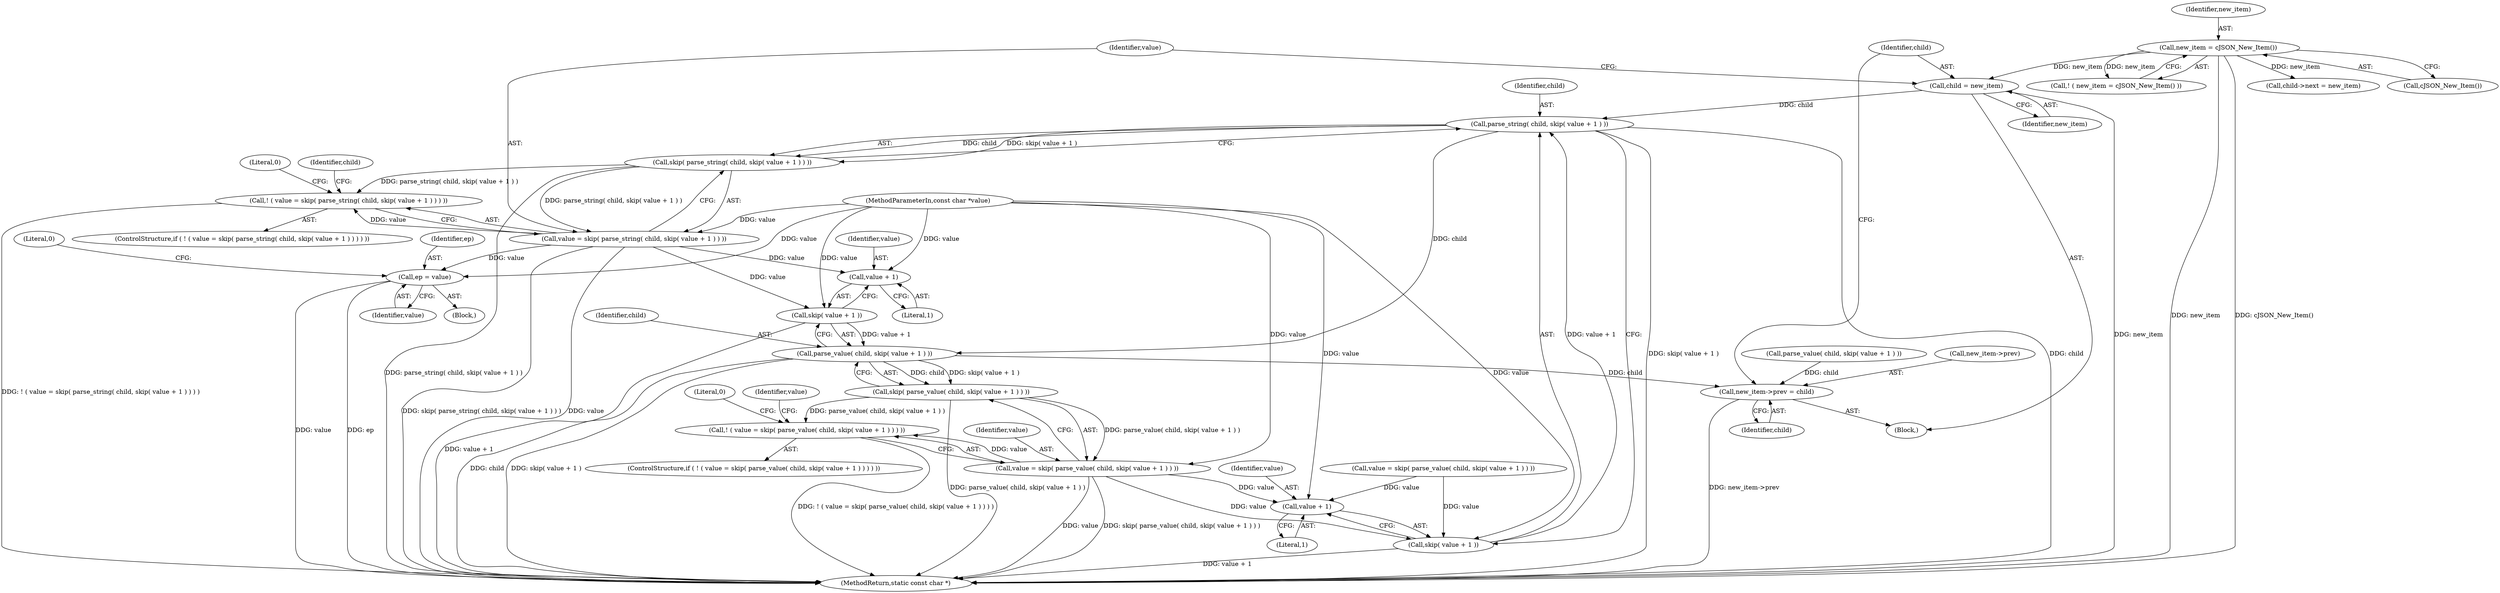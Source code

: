 digraph "1_iperf_91f2fa59e8ed80dfbf400add0164ee0e508e412a_37@pointer" {
"1000223" [label="(Call,child = new_item)"];
"1000208" [label="(Call,new_item = cJSON_New_Item())"];
"1000231" [label="(Call,parse_string( child, skip( value + 1 ) ))"];
"1000230" [label="(Call,skip( parse_string( child, skip( value + 1 ) ) ))"];
"1000227" [label="(Call,! ( value = skip( parse_string( child, skip( value + 1 ) ) ) ))"];
"1000228" [label="(Call,value = skip( parse_string( child, skip( value + 1 ) ) ))"];
"1000257" [label="(Call,ep = value)"];
"1000269" [label="(Call,skip( value + 1 ))"];
"1000267" [label="(Call,parse_value( child, skip( value + 1 ) ))"];
"1000218" [label="(Call,new_item->prev = child)"];
"1000266" [label="(Call,skip( parse_value( child, skip( value + 1 ) ) ))"];
"1000263" [label="(Call,! ( value = skip( parse_value( child, skip( value + 1 ) ) ) ))"];
"1000264" [label="(Call,value = skip( parse_value( child, skip( value + 1 ) ) ))"];
"1000233" [label="(Call,skip( value + 1 ))"];
"1000234" [label="(Call,value + 1)"];
"1000270" [label="(Call,value + 1)"];
"1000258" [label="(Identifier,ep)"];
"1000262" [label="(ControlStructure,if ( ! ( value = skip( parse_value( child, skip( value + 1 ) ) ) ) ))"];
"1000218" [label="(Call,new_item->prev = child)"];
"1000270" [label="(Call,value + 1)"];
"1000236" [label="(Literal,1)"];
"1000233" [label="(Call,skip( value + 1 ))"];
"1000267" [label="(Call,parse_value( child, skip( value + 1 ) ))"];
"1000238" [label="(Literal,0)"];
"1000271" [label="(Identifier,value)"];
"1000228" [label="(Call,value = skip( parse_string( child, skip( value + 1 ) ) ))"];
"1000231" [label="(Call,parse_string( child, skip( value + 1 ) ))"];
"1000265" [label="(Identifier,value)"];
"1000223" [label="(Call,child = new_item)"];
"1000213" [label="(Call,child->next = new_item)"];
"1000202" [label="(Identifier,value)"];
"1000188" [label="(Call,value = skip( parse_value( child, skip( value + 1 ) ) ))"];
"1000230" [label="(Call,skip( parse_string( child, skip( value + 1 ) ) ))"];
"1000204" [label="(Block,)"];
"1000269" [label="(Call,skip( value + 1 ))"];
"1000224" [label="(Identifier,child)"];
"1000210" [label="(Call,cJSON_New_Item())"];
"1000256" [label="(Block,)"];
"1000275" [label="(MethodReturn,static const char *)"];
"1000268" [label="(Identifier,child)"];
"1000263" [label="(Call,! ( value = skip( parse_value( child, skip( value + 1 ) ) ) ))"];
"1000257" [label="(Call,ep = value)"];
"1000266" [label="(Call,skip( parse_value( child, skip( value + 1 ) ) ))"];
"1000272" [label="(Literal,1)"];
"1000235" [label="(Identifier,value)"];
"1000259" [label="(Identifier,value)"];
"1000222" [label="(Identifier,child)"];
"1000225" [label="(Identifier,new_item)"];
"1000241" [label="(Identifier,child)"];
"1000191" [label="(Call,parse_value( child, skip( value + 1 ) ))"];
"1000219" [label="(Call,new_item->prev)"];
"1000234" [label="(Call,value + 1)"];
"1000209" [label="(Identifier,new_item)"];
"1000107" [label="(MethodParameterIn,const char *value)"];
"1000207" [label="(Call,! ( new_item = cJSON_New_Item() ))"];
"1000229" [label="(Identifier,value)"];
"1000264" [label="(Call,value = skip( parse_value( child, skip( value + 1 ) ) ))"];
"1000208" [label="(Call,new_item = cJSON_New_Item())"];
"1000226" [label="(ControlStructure,if ( ! ( value = skip( parse_string( child, skip( value + 1 ) ) ) ) ))"];
"1000227" [label="(Call,! ( value = skip( parse_string( child, skip( value + 1 ) ) ) ))"];
"1000232" [label="(Identifier,child)"];
"1000261" [label="(Literal,0)"];
"1000274" [label="(Literal,0)"];
"1000223" -> "1000204"  [label="AST: "];
"1000223" -> "1000225"  [label="CFG: "];
"1000224" -> "1000223"  [label="AST: "];
"1000225" -> "1000223"  [label="AST: "];
"1000229" -> "1000223"  [label="CFG: "];
"1000223" -> "1000275"  [label="DDG: new_item"];
"1000208" -> "1000223"  [label="DDG: new_item"];
"1000223" -> "1000231"  [label="DDG: child"];
"1000208" -> "1000207"  [label="AST: "];
"1000208" -> "1000210"  [label="CFG: "];
"1000209" -> "1000208"  [label="AST: "];
"1000210" -> "1000208"  [label="AST: "];
"1000207" -> "1000208"  [label="CFG: "];
"1000208" -> "1000275"  [label="DDG: new_item"];
"1000208" -> "1000275"  [label="DDG: cJSON_New_Item()"];
"1000208" -> "1000207"  [label="DDG: new_item"];
"1000208" -> "1000213"  [label="DDG: new_item"];
"1000231" -> "1000230"  [label="AST: "];
"1000231" -> "1000233"  [label="CFG: "];
"1000232" -> "1000231"  [label="AST: "];
"1000233" -> "1000231"  [label="AST: "];
"1000230" -> "1000231"  [label="CFG: "];
"1000231" -> "1000275"  [label="DDG: child"];
"1000231" -> "1000275"  [label="DDG: skip( value + 1 )"];
"1000231" -> "1000230"  [label="DDG: child"];
"1000231" -> "1000230"  [label="DDG: skip( value + 1 )"];
"1000233" -> "1000231"  [label="DDG: value + 1"];
"1000231" -> "1000267"  [label="DDG: child"];
"1000230" -> "1000228"  [label="AST: "];
"1000228" -> "1000230"  [label="CFG: "];
"1000230" -> "1000275"  [label="DDG: parse_string( child, skip( value + 1 ) )"];
"1000230" -> "1000227"  [label="DDG: parse_string( child, skip( value + 1 ) )"];
"1000230" -> "1000228"  [label="DDG: parse_string( child, skip( value + 1 ) )"];
"1000227" -> "1000226"  [label="AST: "];
"1000227" -> "1000228"  [label="CFG: "];
"1000228" -> "1000227"  [label="AST: "];
"1000238" -> "1000227"  [label="CFG: "];
"1000241" -> "1000227"  [label="CFG: "];
"1000227" -> "1000275"  [label="DDG: ! ( value = skip( parse_string( child, skip( value + 1 ) ) ) )"];
"1000228" -> "1000227"  [label="DDG: value"];
"1000229" -> "1000228"  [label="AST: "];
"1000228" -> "1000275"  [label="DDG: value"];
"1000228" -> "1000275"  [label="DDG: skip( parse_string( child, skip( value + 1 ) ) )"];
"1000107" -> "1000228"  [label="DDG: value"];
"1000228" -> "1000257"  [label="DDG: value"];
"1000228" -> "1000269"  [label="DDG: value"];
"1000228" -> "1000270"  [label="DDG: value"];
"1000257" -> "1000256"  [label="AST: "];
"1000257" -> "1000259"  [label="CFG: "];
"1000258" -> "1000257"  [label="AST: "];
"1000259" -> "1000257"  [label="AST: "];
"1000261" -> "1000257"  [label="CFG: "];
"1000257" -> "1000275"  [label="DDG: value"];
"1000257" -> "1000275"  [label="DDG: ep"];
"1000107" -> "1000257"  [label="DDG: value"];
"1000269" -> "1000267"  [label="AST: "];
"1000269" -> "1000270"  [label="CFG: "];
"1000270" -> "1000269"  [label="AST: "];
"1000267" -> "1000269"  [label="CFG: "];
"1000269" -> "1000275"  [label="DDG: value + 1"];
"1000269" -> "1000267"  [label="DDG: value + 1"];
"1000107" -> "1000269"  [label="DDG: value"];
"1000267" -> "1000266"  [label="AST: "];
"1000268" -> "1000267"  [label="AST: "];
"1000266" -> "1000267"  [label="CFG: "];
"1000267" -> "1000275"  [label="DDG: skip( value + 1 )"];
"1000267" -> "1000275"  [label="DDG: child"];
"1000267" -> "1000218"  [label="DDG: child"];
"1000267" -> "1000266"  [label="DDG: child"];
"1000267" -> "1000266"  [label="DDG: skip( value + 1 )"];
"1000218" -> "1000204"  [label="AST: "];
"1000218" -> "1000222"  [label="CFG: "];
"1000219" -> "1000218"  [label="AST: "];
"1000222" -> "1000218"  [label="AST: "];
"1000224" -> "1000218"  [label="CFG: "];
"1000218" -> "1000275"  [label="DDG: new_item->prev"];
"1000191" -> "1000218"  [label="DDG: child"];
"1000266" -> "1000264"  [label="AST: "];
"1000264" -> "1000266"  [label="CFG: "];
"1000266" -> "1000275"  [label="DDG: parse_value( child, skip( value + 1 ) )"];
"1000266" -> "1000263"  [label="DDG: parse_value( child, skip( value + 1 ) )"];
"1000266" -> "1000264"  [label="DDG: parse_value( child, skip( value + 1 ) )"];
"1000263" -> "1000262"  [label="AST: "];
"1000263" -> "1000264"  [label="CFG: "];
"1000264" -> "1000263"  [label="AST: "];
"1000202" -> "1000263"  [label="CFG: "];
"1000274" -> "1000263"  [label="CFG: "];
"1000263" -> "1000275"  [label="DDG: ! ( value = skip( parse_value( child, skip( value + 1 ) ) ) )"];
"1000264" -> "1000263"  [label="DDG: value"];
"1000265" -> "1000264"  [label="AST: "];
"1000264" -> "1000275"  [label="DDG: value"];
"1000264" -> "1000275"  [label="DDG: skip( parse_value( child, skip( value + 1 ) ) )"];
"1000264" -> "1000233"  [label="DDG: value"];
"1000264" -> "1000234"  [label="DDG: value"];
"1000107" -> "1000264"  [label="DDG: value"];
"1000233" -> "1000234"  [label="CFG: "];
"1000234" -> "1000233"  [label="AST: "];
"1000233" -> "1000275"  [label="DDG: value + 1"];
"1000188" -> "1000233"  [label="DDG: value"];
"1000107" -> "1000233"  [label="DDG: value"];
"1000234" -> "1000236"  [label="CFG: "];
"1000235" -> "1000234"  [label="AST: "];
"1000236" -> "1000234"  [label="AST: "];
"1000188" -> "1000234"  [label="DDG: value"];
"1000107" -> "1000234"  [label="DDG: value"];
"1000270" -> "1000272"  [label="CFG: "];
"1000271" -> "1000270"  [label="AST: "];
"1000272" -> "1000270"  [label="AST: "];
"1000107" -> "1000270"  [label="DDG: value"];
}
